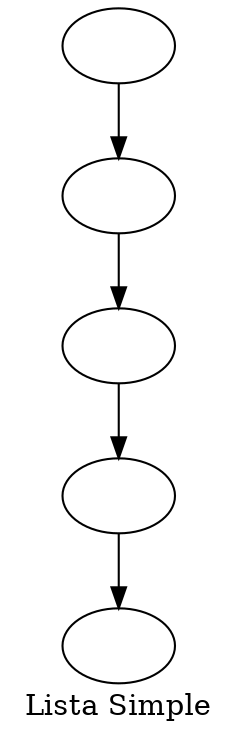 digraph ListaSimple{
label = "Lista Simple"

	Node0[label = ""];
	Node1[label = ""];
	Node2[label = ""];
	Node3[label = ""];
	Node4[label = ""];

	Node0 -> Node1;
	Node1 -> Node2;
	Node2 -> Node3;
	Node3 -> Node4;
}